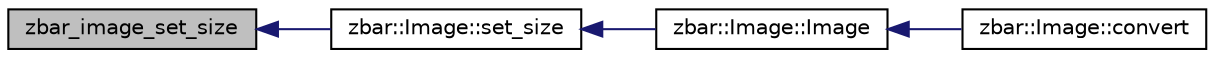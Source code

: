digraph G
{
  edge [fontname="Helvetica",fontsize="10",labelfontname="Helvetica",labelfontsize="10"];
  node [fontname="Helvetica",fontsize="10",shape=record];
  rankdir=LR;
  Node1 [label="zbar_image_set_size",height=0.2,width=0.4,color="black", fillcolor="grey75", style="filled" fontcolor="black"];
  Node1 -> Node2 [dir=back,color="midnightblue",fontsize="10",style="solid"];
  Node2 [label="zbar::Image::set_size",height=0.2,width=0.4,color="black", fillcolor="white", style="filled",URL="$classzbar_1_1_image.html#a7d1afd590e0d2910c142ae456aa664f3"];
  Node2 -> Node3 [dir=back,color="midnightblue",fontsize="10",style="solid"];
  Node3 [label="zbar::Image::Image",height=0.2,width=0.4,color="black", fillcolor="white", style="filled",URL="$classzbar_1_1_image.html#a5134e2e814da0d0070ef165898980848"];
  Node3 -> Node4 [dir=back,color="midnightblue",fontsize="10",style="solid"];
  Node4 [label="zbar::Image::convert",height=0.2,width=0.4,color="black", fillcolor="white", style="filled",URL="$classzbar_1_1_image.html#ab2704c80d8a9767f55a21ba4467a760d"];
}
